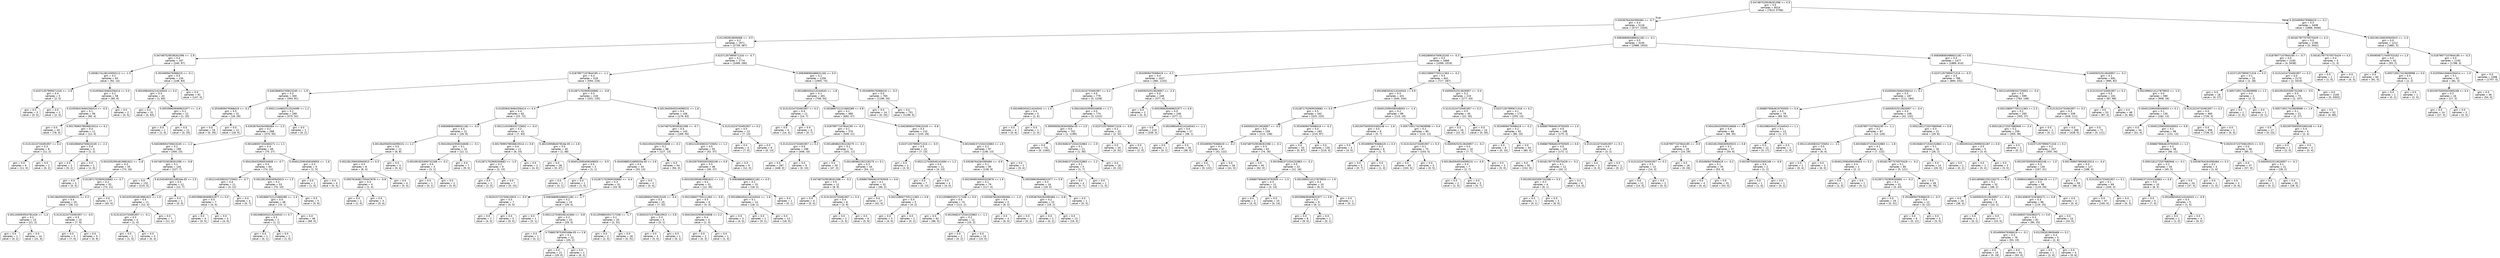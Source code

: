 digraph Tree {
node [shape=box, style="rounded", color="black", fontname=helvetica] ;
edge [fontname=helvetica] ;
0 [label="0.047487529538261596 <= 0.3\ngini = 0.5\nsamples = 8524\nvalue = [7613, 5766]"] ;
1 [label="0.03536764264390484 <= -0.7\ngini = 0.4\nsamples = 5116\nvalue = [5727, 2320]"] ;
0 -> 1 [labeldistance=2.5, labelangle=45, headlabel="True"] ;
2 [label="0.012392819609468 <= -0.5\ngini = 0.2\nsamples = 1971\nvalue = [2739, 387]"] ;
1 -> 2 ;
3 [label="0.047487529538261596 <= -1.9\ngini = 0.4\nsamples = 197\nvalue = [240, 97]"] ;
2 -> 3 ;
4 [label="0.0008174128143050112 <= -1.5\ngini = 0.2\nsamples = 63\nvalue = [92, 14]"] ;
3 -> 4 ;
5 [label="0.02371357995671316 <= -2.6\ngini = 0.4\nsamples = 5\nvalue = [2, 5]"] ;
4 -> 5 ;
6 [label="gini = 0.0\nsamples = 3\nvalue = [0, 5]"] ;
5 -> 6 ;
7 [label="gini = 0.0\nsamples = 2\nvalue = [2, 0]"] ;
5 -> 7 ;
8 [label="0.010556419464256414 <= 0.4\ngini = 0.2\nsamples = 58\nvalue = [90, 9]"] ;
4 -> 8 ;
9 [label="0.010556419464256414 <= -0.3\ngini = 0.1\nsamples = 56\nvalue = [90, 4]"] ;
8 -> 9 ;
10 [label="gini = 0.0\nsamples = 45\nvalue = [78, 0]"] ;
9 -> 10 ;
11 [label="0.0017699378936815514 <= 0.2\ngini = 0.4\nsamples = 11\nvalue = [12, 4]"] ;
9 -> 11 ;
12 [label="0.31313224733491957 <= 0.4\ngini = 0.3\nsamples = 8\nvalue = [11, 2]"] ;
11 -> 12 ;
13 [label="gini = 0.0\nsamples = 6\nvalue = [11, 0]"] ;
12 -> 13 ;
14 [label="gini = 0.0\nsamples = 2\nvalue = [0, 2]"] ;
12 -> 14 ;
15 [label="0.040280654700615245 <= -2.2\ngini = 0.4\nsamples = 3\nvalue = [1, 2]"] ;
11 -> 15 ;
16 [label="gini = 0.0\nsamples = 2\nvalue = [0, 2]"] ;
15 -> 16 ;
17 [label="gini = 0.0\nsamples = 1\nvalue = [1, 0]"] ;
15 -> 17 ;
18 [label="gini = 0.0\nsamples = 2\nvalue = [0, 5]"] ;
8 -> 18 ;
19 [label="0.3534909479368419 <= -0.1\ngini = 0.5\nsamples = 134\nvalue = [148, 83]"] ;
3 -> 19 ;
20 [label="0.0024983454214244543 <= 0.4\ngini = 0.0\nsamples = 43\nvalue = [1, 83]"] ;
19 -> 20 ;
21 [label="gini = 0.0\nsamples = 31\nvalue = [0, 63]"] ;
20 -> 21 ;
22 [label="0.005399639469631977 <= -1.4\ngini = 0.1\nsamples = 12\nvalue = [1, 20]"] ;
20 -> 22 ;
23 [label="gini = 0.0\nsamples = 1\nvalue = [1, 0]"] ;
22 -> 23 ;
24 [label="gini = 0.0\nsamples = 11\nvalue = [0, 20]"] ;
22 -> 24 ;
25 [label="gini = 0.0\nsamples = 91\nvalue = [147, 0]"] ;
19 -> 25 ;
26 [label="0.02371357995671316 <= -0.7\ngini = 0.2\nsamples = 1774\nvalue = [2499, 290]"] ;
2 -> 26 ;
27 [label="0.01879977107844195 <= -1.1\ngini = 0.4\nsamples = 518\nvalue = [594, 216]"] ;
26 -> 27 ;
28 [label="0.040280654700615245 <= -1.9\ngini = 0.3\nsamples = 300\nvalue = [393, 81]"] ;
27 -> 28 ;
29 [label="0.3534909479368419 <= -0.2\ngini = 0.5\nsamples = 31\nvalue = [18, 29]"] ;
28 -> 29 ;
30 [label="gini = 0.0\nsamples = 19\nvalue = [0, 29]"] ;
29 -> 30 ;
31 [label="gini = 0.0\nsamples = 12\nvalue = [18, 0]"] ;
29 -> 31 ;
32 [label="0.00011144802512524499 <= 1.2\ngini = 0.2\nsamples = 269\nvalue = [375, 52]"] ;
28 -> 32 ;
33 [label="0.03536764264390484 <= -1.3\ngini = 0.2\nsamples = 268\nvalue = [375, 50]"] ;
32 -> 33 ;
34 [label="0.040280654700615245 <= -1.2\ngini = 0.1\nsamples = 199\nvalue = [300, 23]"] ;
33 -> 34 ;
35 [label="0.0010352954819981622 <= -1.8\ngini = 0.3\nsamples = 55\nvalue = [73, 16]"] ;
34 -> 35 ;
36 [label="gini = 0.0\nsamples = 3\nvalue = [0, 5]"] ;
35 -> 36 ;
37 [label="0.012871702909200682 <= -0.7\ngini = 0.2\nsamples = 52\nvalue = [73, 11]"] ;
35 -> 37 ;
38 [label="0.0013645945534099231 <= 0.3\ngini = 0.4\nsamples = 25\nvalue = [28, 11]"] ;
37 -> 38 ;
39 [label="0.001100093554781426 <= -1.4\ngini = 0.2\nsamples = 15\nvalue = [21, 2]"] ;
38 -> 39 ;
40 [label="gini = 0.0\nsamples = 1\nvalue = [0, 2]"] ;
39 -> 40 ;
41 [label="gini = 0.0\nsamples = 14\nvalue = [21, 0]"] ;
39 -> 41 ;
42 [label="0.31313224733491957 <= -0.0\ngini = 0.5\nsamples = 10\nvalue = [7, 9]"] ;
38 -> 42 ;
43 [label="gini = 0.0\nsamples = 5\nvalue = [7, 0]"] ;
42 -> 43 ;
44 [label="gini = 0.0\nsamples = 5\nvalue = [0, 9]"] ;
42 -> 44 ;
45 [label="gini = 0.0\nsamples = 27\nvalue = [45, 0]"] ;
37 -> 45 ;
46 [label="0.047487529538261596 <= -0.8\ngini = 0.1\nsamples = 144\nvalue = [227, 7]"] ;
34 -> 46 ;
47 [label="gini = 0.0\nsamples = 132\nvalue = [215, 0]"] ;
46 -> 47 ;
48 [label="5.6154549330118934e-05 <= 2.5\ngini = 0.5\nsamples = 12\nvalue = [12, 7]"] ;
46 -> 48 ;
49 [label="0.0010352954819981622 <= 1.0\ngini = 0.4\nsamples = 11\nvalue = [12, 4]"] ;
48 -> 49 ;
50 [label="0.31313224733491957 <= -0.1\ngini = 0.3\nsamples = 4\nvalue = [1, 4]"] ;
49 -> 50 ;
51 [label="gini = 0.0\nsamples = 1\nvalue = [1, 0]"] ;
50 -> 51 ;
52 [label="gini = 0.0\nsamples = 3\nvalue = [0, 4]"] ;
50 -> 52 ;
53 [label="gini = 0.0\nsamples = 7\nvalue = [11, 0]"] ;
49 -> 53 ;
54 [label="gini = 0.0\nsamples = 1\nvalue = [0, 3]"] ;
48 -> 54 ;
55 [label="0.001408357204360271 <= 1.1\ngini = 0.4\nsamples = 69\nvalue = [75, 27]"] ;
33 -> 55 ;
56 [label="0.004100432956534608 <= -0.7\ngini = 0.4\nsamples = 64\nvalue = [74, 22]"] ;
55 -> 56 ;
57 [label="0.0012145308332725652 <= -0.7\ngini = 0.4\nsamples = 11\nvalue = [4, 12]"] ;
56 -> 57 ;
58 [label="0.005399639469631977 <= 0.0\ngini = 0.5\nsamples = 7\nvalue = [4, 5]"] ;
57 -> 58 ;
59 [label="gini = 0.0\nsamples = 4\nvalue = [0, 5]"] ;
58 -> 59 ;
60 [label="gini = 0.0\nsamples = 3\nvalue = [4, 0]"] ;
58 -> 60 ;
61 [label="gini = 0.0\nsamples = 4\nvalue = [0, 7]"] ;
57 -> 61 ;
62 [label="0.002281356030945915 <= 1.5\ngini = 0.2\nsamples = 53\nvalue = [70, 10]"] ;
56 -> 62 ;
63 [label="0.002869722121660289 <= -1.4\ngini = 0.0\nsamples = 48\nvalue = [70, 1]"] ;
62 -> 63 ;
64 [label="0.0024983454214244543 <= 0.7\ngini = 0.5\nsamples = 2\nvalue = [1, 1]"] ;
63 -> 64 ;
65 [label="gini = 0.0\nsamples = 1\nvalue = [0, 1]"] ;
64 -> 65 ;
66 [label="gini = 0.0\nsamples = 1\nvalue = [1, 0]"] ;
64 -> 66 ;
67 [label="gini = 0.0\nsamples = 46\nvalue = [69, 0]"] ;
63 -> 67 ;
68 [label="gini = 0.0\nsamples = 5\nvalue = [0, 9]"] ;
62 -> 68 ;
69 [label="0.004012590458349003 <= -1.6\ngini = 0.3\nsamples = 5\nvalue = [1, 5]"] ;
55 -> 69 ;
70 [label="gini = 0.0\nsamples = 1\nvalue = [1, 0]"] ;
69 -> 70 ;
71 [label="gini = 0.0\nsamples = 4\nvalue = [0, 5]"] ;
69 -> 71 ;
72 [label="gini = 0.0\nsamples = 1\nvalue = [0, 2]"] ;
32 -> 72 ;
73 [label="0.012871702909200682 <= -0.8\ngini = 0.5\nsamples = 218\nvalue = [201, 135]"] ;
27 -> 73 ;
74 [label="0.010556419464256414 <= 0.4\ngini = 0.4\nsamples = 62\nvalue = [25, 72]"] ;
73 -> 74 ;
75 [label="0.008368083486631182 <= -0.5\ngini = 0.4\nsamples = 21\nvalue = [18, 9]"] ;
74 -> 75 ;
76 [label="0.0013645945534099231 <= 1.2\ngini = 0.5\nsamples = 11\nvalue = [6, 8]"] ;
75 -> 76 ;
77 [label="0.002281356030945915 <= 0.3\ngini = 0.5\nsamples = 8\nvalue = [6, 4]"] ;
76 -> 77 ;
78 [label="0.0007616481750447878 <= -0.8\ngini = 0.3\nsamples = 4\nvalue = [1, 4]"] ;
77 -> 78 ;
79 [label="gini = 0.0\nsamples = 1\nvalue = [1, 0]"] ;
78 -> 79 ;
80 [label="gini = 0.0\nsamples = 3\nvalue = [0, 4]"] ;
78 -> 80 ;
81 [label="gini = 0.0\nsamples = 4\nvalue = [5, 0]"] ;
77 -> 81 ;
82 [label="gini = 0.0\nsamples = 3\nvalue = [0, 4]"] ;
76 -> 82 ;
83 [label="0.004100432956534608 <= -0.1\ngini = 0.1\nsamples = 10\nvalue = [12, 1]"] ;
75 -> 83 ;
84 [label="0.001091920306732268 <= -0.2\ngini = 0.4\nsamples = 3\nvalue = [3, 1]"] ;
83 -> 84 ;
85 [label="gini = 0.0\nsamples = 1\nvalue = [0, 1]"] ;
84 -> 85 ;
86 [label="gini = 0.0\nsamples = 2\nvalue = [3, 0]"] ;
84 -> 86 ;
87 [label="gini = 0.0\nsamples = 7\nvalue = [9, 0]"] ;
83 -> 87 ;
88 [label="0.0012145308332725652 <= -0.4\ngini = 0.2\nsamples = 41\nvalue = [7, 63]"] ;
74 -> 88 ;
89 [label="0.0017699378936815514 <= 0.6\ngini = 0.4\nsamples = 11\nvalue = [6, 15]"] ;
88 -> 89 ;
90 [label="0.012871702909200682 <= -1.0\ngini = 0.2\nsamples = 9\nvalue = [2, 15]"] ;
89 -> 90 ;
91 [label="gini = 0.0\nsamples = 2\nvalue = [2, 0]"] ;
90 -> 91 ;
92 [label="gini = 0.0\nsamples = 7\nvalue = [0, 15]"] ;
90 -> 92 ;
93 [label="gini = 0.0\nsamples = 2\nvalue = [4, 0]"] ;
89 -> 93 ;
94 [label="5.461539586407816e-05 <= 2.6\ngini = 0.0\nsamples = 30\nvalue = [1, 48]"] ;
88 -> 94 ;
95 [label="gini = 0.0\nsamples = 28\nvalue = [0, 47]"] ;
94 -> 95 ;
96 [label="0.004012590458349003 <= -0.5\ngini = 0.5\nsamples = 2\nvalue = [1, 1]"] ;
94 -> 96 ;
97 [label="gini = 0.0\nsamples = 1\nvalue = [0, 1]"] ;
96 -> 97 ;
98 [label="gini = 0.0\nsamples = 1\nvalue = [1, 0]"] ;
96 -> 98 ;
99 [label="0.0013645945534099231 <= 1.6\ngini = 0.4\nsamples = 156\nvalue = [176, 63]"] ;
73 -> 99 ;
100 [label="0.047487529538261596 <= -0.7\ngini = 0.4\nsamples = 143\nvalue = [169, 50]"] ;
99 -> 100 ;
101 [label="0.004100432956534608 <= -0.1\ngini = 0.2\nsamples = 88\nvalue = [127, 13]"] ;
100 -> 101 ;
102 [label="5.4545088531689555e-05 <= 2.6\ngini = 0.4\nsamples = 34\nvalue = [33, 13]"] ;
101 -> 102 ;
103 [label="0.012871702909200682 <= -0.4\ngini = 0.3\nsamples = 31\nvalue = [33, 9]"] ;
102 -> 103 ;
104 [label="0.002015723750610915 <= -0.0\ngini = 0.5\nsamples = 7\nvalue = [4, 5]"] ;
103 -> 104 ;
105 [label="gini = 0.0\nsamples = 2\nvalue = [4, 0]"] ;
104 -> 105 ;
106 [label="gini = 0.0\nsamples = 5\nvalue = [0, 5]"] ;
104 -> 106 ;
107 [label="0.008368083486631182 <= -1.7\ngini = 0.2\nsamples = 24\nvalue = [29, 4]"] ;
103 -> 107 ;
108 [label="gini = 0.0\nsamples = 1\nvalue = [0, 1]"] ;
107 -> 108 ;
109 [label="0.0021127036546141694 <= -0.8\ngini = 0.2\nsamples = 23\nvalue = [29, 3]"] ;
107 -> 109 ;
110 [label="gini = 0.0\nsamples = 1\nvalue = [0, 1]"] ;
109 -> 110 ;
111 [label="4.758657875300348e-05 <= 2.6\ngini = 0.1\nsamples = 22\nvalue = [29, 2]"] ;
109 -> 111 ;
112 [label="gini = 0.0\nsamples = 21\nvalue = [29, 0]"] ;
111 -> 112 ;
113 [label="gini = 0.0\nsamples = 1\nvalue = [0, 2]"] ;
111 -> 113 ;
114 [label="gini = 0.0\nsamples = 3\nvalue = [0, 4]"] ;
102 -> 114 ;
115 [label="gini = 0.0\nsamples = 54\nvalue = [94, 0]"] ;
101 -> 115 ;
116 [label="0.0012145308332725652 <= 1.2\ngini = 0.5\nsamples = 55\nvalue = [42, 37]"] ;
100 -> 116 ;
117 [label="0.0015975005003365248 <= 0.9\ngini = 0.5\nsamples = 46\nvalue = [30, 37]"] ;
116 -> 117 ;
118 [label="0.0010352954819981622 <= 1.0\ngini = 0.4\nsamples = 31\nvalue = [12, 35]"] ;
117 -> 118 ;
119 [label="0.040280654700615245 <= -0.4\ngini = 0.3\nsamples = 25\nvalue = [7, 32]"] ;
118 -> 119 ;
120 [label="0.011059800351717336 <= -1.7\ngini = 0.1\nsamples = 20\nvalue = [2, 31]"] ;
119 -> 120 ;
121 [label="gini = 0.0\nsamples = 2\nvalue = [2, 0]"] ;
120 -> 121 ;
122 [label="gini = 0.0\nsamples = 18\nvalue = [0, 31]"] ;
120 -> 122 ;
123 [label="0.002015723750610915 <= 0.8\ngini = 0.3\nsamples = 5\nvalue = [5, 1]"] ;
119 -> 123 ;
124 [label="gini = 0.0\nsamples = 4\nvalue = [5, 0]"] ;
123 -> 124 ;
125 [label="gini = 0.0\nsamples = 1\nvalue = [0, 1]"] ;
123 -> 125 ;
126 [label="0.002158007755111363 <= -0.6\ngini = 0.5\nsamples = 6\nvalue = [5, 3]"] ;
118 -> 126 ;
127 [label="0.004100432956534608 <= 2.2\ngini = 0.4\nsamples = 3\nvalue = [1, 3]"] ;
126 -> 127 ;
128 [label="gini = 0.0\nsamples = 2\nvalue = [0, 3]"] ;
127 -> 128 ;
129 [label="gini = 0.0\nsamples = 1\nvalue = [1, 0]"] ;
127 -> 129 ;
130 [label="gini = 0.0\nsamples = 3\nvalue = [4, 0]"] ;
126 -> 130 ;
131 [label="0.008368083486631182 <= 0.0\ngini = 0.2\nsamples = 15\nvalue = [18, 2]"] ;
117 -> 131 ;
132 [label="0.0024983454214244543 <= -1.6\ngini = 0.1\nsamples = 14\nvalue = [18, 1]"] ;
131 -> 132 ;
133 [label="gini = 0.0\nsamples = 1\nvalue = [0, 1]"] ;
132 -> 133 ;
134 [label="gini = 0.0\nsamples = 13\nvalue = [18, 0]"] ;
132 -> 134 ;
135 [label="gini = 0.0\nsamples = 1\nvalue = [0, 1]"] ;
131 -> 135 ;
136 [label="gini = 0.0\nsamples = 9\nvalue = [12, 0]"] ;
116 -> 136 ;
137 [label="0.31313224733491957 <= 0.2\ngini = 0.5\nsamples = 13\nvalue = [7, 13]"] ;
99 -> 137 ;
138 [label="gini = 0.0\nsamples = 4\nvalue = [7, 0]"] ;
137 -> 138 ;
139 [label="gini = 0.0\nsamples = 9\nvalue = [0, 13]"] ;
137 -> 139 ;
140 [label="0.008368083486631182 <= 0.0\ngini = 0.1\nsamples = 1256\nvalue = [1905, 74]"] ;
26 -> 140 ;
141 [label="0.0024983454214244543 <= -1.8\ngini = 0.1\nsamples = 491\nvalue = [706, 54]"] ;
140 -> 141 ;
142 [label="0.31313224733491957 <= 0.2\ngini = 0.4\nsamples = 11\nvalue = [14, 7]"] ;
141 -> 142 ;
143 [label="gini = 0.0\nsamples = 6\nvalue = [14, 0]"] ;
142 -> 143 ;
144 [label="gini = 0.0\nsamples = 5\nvalue = [0, 7]"] ;
142 -> 144 ;
145 [label="0.002869722121660289 <= 0.8\ngini = 0.1\nsamples = 480\nvalue = [692, 47]"] ;
141 -> 145 ;
146 [label="0.01879977107844195 <= -0.3\ngini = 0.1\nsamples = 370\nvalue = [549, 21]"] ;
145 -> 146 ;
147 [label="0.31313224733491957 <= 0.2\ngini = 0.0\nsamples = 296\nvalue = [448, 10]"] ;
146 -> 147 ;
148 [label="gini = 0.0\nsamples = 287\nvalue = [448, 0]"] ;
147 -> 148 ;
149 [label="gini = 0.0\nsamples = 9\nvalue = [0, 10]"] ;
147 -> 149 ;
150 [label="0.001485862292226275 <= -0.2\ngini = 0.2\nsamples = 74\nvalue = [101, 11]"] ;
146 -> 150 ;
151 [label="gini = 0.0\nsamples = 30\nvalue = [47, 0]"] ;
150 -> 151 ;
152 [label="0.001485862292226275 <= 0.1\ngini = 0.3\nsamples = 44\nvalue = [54, 11]"] ;
150 -> 152 ;
153 [label="0.047487529538261596 <= -0.2\ngini = 0.5\nsamples = 12\nvalue = [8, 9]"] ;
152 -> 153 ;
154 [label="gini = 0.0\nsamples = 4\nvalue = [5, 0]"] ;
153 -> 154 ;
155 [label="0.31313224733491957 <= 0.4\ngini = 0.4\nsamples = 8\nvalue = [3, 9]"] ;
153 -> 155 ;
156 [label="gini = 0.0\nsamples = 2\nvalue = [3, 0]"] ;
155 -> 156 ;
157 [label="gini = 0.0\nsamples = 6\nvalue = [0, 9]"] ;
155 -> 157 ;
158 [label="0.0068079064619793505 <= 0.6\ngini = 0.1\nsamples = 32\nvalue = [46, 2]"] ;
152 -> 158 ;
159 [label="gini = 0.0\nsamples = 27\nvalue = [42, 0]"] ;
158 -> 159 ;
160 [label="0.002158007755111363 <= 0.6\ngini = 0.4\nsamples = 5\nvalue = [4, 2]"] ;
158 -> 160 ;
161 [label="gini = 0.0\nsamples = 3\nvalue = [4, 0]"] ;
160 -> 161 ;
162 [label="gini = 0.0\nsamples = 2\nvalue = [0, 2]"] ;
160 -> 162 ;
163 [label="0.040280654700615245 <= -0.8\ngini = 0.3\nsamples = 110\nvalue = [143, 26]"] ;
145 -> 163 ;
164 [label="0.02371357995671316 <= -0.5\ngini = 0.5\nsamples = 13\nvalue = [7, 13]"] ;
163 -> 164 ;
165 [label="gini = 0.0\nsamples = 2\nvalue = [3, 0]"] ;
164 -> 165 ;
166 [label="0.0021127036546141694 <= 1.2\ngini = 0.4\nsamples = 11\nvalue = [4, 13]"] ;
164 -> 166 ;
167 [label="gini = 0.0\nsamples = 7\nvalue = [0, 13]"] ;
166 -> 167 ;
168 [label="gini = 0.0\nsamples = 4\nvalue = [4, 0]"] ;
166 -> 168 ;
169 [label="0.0019482371534152863 <= 1.5\ngini = 0.2\nsamples = 97\nvalue = [136, 13]"] ;
163 -> 169 ;
170 [label="0.03536764264390484 <= -0.9\ngini = 0.1\nsamples = 95\nvalue = [136, 9]"] ;
169 -> 170 ;
171 [label="0.0023949530600333876 <= 1.6\ngini = 0.1\nsamples = 79\nvalue = [117, 4]"] ;
170 -> 171 ;
172 [label="0.011059800351717336 <= 0.0\ngini = 0.0\nsamples = 74\nvalue = [111, 2]"] ;
171 -> 172 ;
173 [label="gini = 0.0\nsamples = 62\nvalue = [96, 0]"] ;
172 -> 173 ;
174 [label="0.0019482371534152863 <= -1.1\ngini = 0.2\nsamples = 12\nvalue = [15, 2]"] ;
172 -> 174 ;
175 [label="gini = 0.0\nsamples = 2\nvalue = [0, 2]"] ;
174 -> 175 ;
176 [label="gini = 0.0\nsamples = 10\nvalue = [15, 0]"] ;
174 -> 176 ;
177 [label="0.03536764264390484 <= -1.4\ngini = 0.4\nsamples = 5\nvalue = [6, 2]"] ;
171 -> 177 ;
178 [label="gini = 0.0\nsamples = 4\nvalue = [6, 0]"] ;
177 -> 178 ;
179 [label="gini = 0.0\nsamples = 1\nvalue = [0, 2]"] ;
177 -> 179 ;
180 [label="0.005399639469631977 <= 0.9\ngini = 0.3\nsamples = 16\nvalue = [19, 5]"] ;
170 -> 180 ;
181 [label="0.03536764264390484 <= -0.8\ngini = 0.2\nsamples = 15\nvalue = [19, 2]"] ;
180 -> 181 ;
182 [label="gini = 0.0\nsamples = 2\nvalue = [0, 2]"] ;
181 -> 182 ;
183 [label="gini = 0.0\nsamples = 13\nvalue = [19, 0]"] ;
181 -> 183 ;
184 [label="gini = 0.0\nsamples = 1\nvalue = [0, 3]"] ;
180 -> 184 ;
185 [label="gini = 0.0\nsamples = 2\nvalue = [0, 4]"] ;
169 -> 185 ;
186 [label="0.3534909479368419 <= -0.2\ngini = 0.0\nsamples = 765\nvalue = [1199, 20]"] ;
140 -> 186 ;
187 [label="gini = 0.0\nsamples = 14\nvalue = [0, 20]"] ;
186 -> 187 ;
188 [label="gini = 0.0\nsamples = 751\nvalue = [1199, 0]"] ;
186 -> 188 ;
189 [label="0.008368083486631182 <= -0.1\ngini = 0.5\nsamples = 3145\nvalue = [2988, 1933]"] ;
1 -> 189 ;
190 [label="0.040280654700615245 <= -0.3\ngini = 0.5\nsamples = 1668\nvalue = [1099, 1519]"] ;
189 -> 190 ;
191 [label="0.3534909479368419 <= -0.2\ngini = 0.4\nsamples = 1027\nvalue = [382, 1232]"] ;
190 -> 191 ;
192 [label="0.31313224733491957 <= 0.2\ngini = 0.0\nsamples = 779\nvalue = [5, 1228]"] ;
191 -> 192 ;
193 [label="0.0024983454214244543 <= 1.4\ngini = 0.4\nsamples = 5\nvalue = [2, 6]"] ;
192 -> 193 ;
194 [label="gini = 0.0\nsamples = 4\nvalue = [0, 6]"] ;
193 -> 194 ;
195 [label="gini = 0.0\nsamples = 1\nvalue = [2, 0]"] ;
193 -> 195 ;
196 [label="0.004100432956534608 <= 1.7\ngini = 0.0\nsamples = 774\nvalue = [3, 1222]"] ;
192 -> 196 ;
197 [label="5.3909583628364585e-05 <= 2.5\ngini = 0.0\nsamples = 752\nvalue = [1, 1190]"] ;
196 -> 197 ;
198 [label="gini = 0.0\nsamples = 731\nvalue = [0, 1160]"] ;
197 -> 198 ;
199 [label="0.0019482371534152863 <= -1.0\ngini = 0.1\nsamples = 21\nvalue = [1, 30]"] ;
197 -> 199 ;
200 [label="0.0019482371534152863 <= -1.2\ngini = 0.2\nsamples = 5\nvalue = [1, 7]"] ;
199 -> 200 ;
201 [label="gini = 0.0\nsamples = 4\nvalue = [0, 7]"] ;
200 -> 201 ;
202 [label="gini = 0.0\nsamples = 1\nvalue = [1, 0]"] ;
200 -> 202 ;
203 [label="gini = 0.0\nsamples = 16\nvalue = [0, 23]"] ;
199 -> 203 ;
204 [label="0.02371357995671316 <= -0.8\ngini = 0.1\nsamples = 22\nvalue = [2, 32]"] ;
196 -> 204 ;
205 [label="gini = 0.0\nsamples = 20\nvalue = [0, 32]"] ;
204 -> 205 ;
206 [label="gini = 0.0\nsamples = 2\nvalue = [2, 0]"] ;
204 -> 206 ;
207 [label="0.04059252513626957 <= -2.4\ngini = 0.0\nsamples = 248\nvalue = [377, 4]"] ;
191 -> 207 ;
208 [label="gini = 0.0\nsamples = 2\nvalue = [0, 3]"] ;
207 -> 208 ;
209 [label="0.005399639469631977 <= 0.6\ngini = 0.0\nsamples = 246\nvalue = [377, 1]"] ;
207 -> 209 ;
210 [label="gini = 0.0\nsamples = 219\nvalue = [339, 0]"] ;
209 -> 210 ;
211 [label="0.0024983454214244543 <= -1.1\ngini = 0.0\nsamples = 27\nvalue = [38, 1]"] ;
209 -> 211 ;
212 [label="gini = 0.0\nsamples = 1\nvalue = [0, 1]"] ;
211 -> 212 ;
213 [label="gini = 0.0\nsamples = 26\nvalue = [38, 0]"] ;
211 -> 213 ;
214 [label="0.002158007755111363 <= -0.2\ngini = 0.4\nsamples = 641\nvalue = [717, 287]"] ;
190 -> 214 ;
215 [label="0.0024983454214244543 <= 0.9\ngini = 0.5\nsamples = 431\nvalue = [440, 244]"] ;
214 -> 215 ;
216 [label="0.012871702909200682 <= 0.0\ngini = 0.5\nsamples = 342\nvalue = [325, 225]"] ;
215 -> 216 ;
217 [label="0.04059252513626957 <= -0.5\ngini = 0.5\nsamples = 159\nvalue = [115, 138]"] ;
216 -> 217 ;
218 [label="0.3534909479368419 <= -0.2\ngini = 0.4\nsamples = 97\nvalue = [41, 122]"] ;
217 -> 218 ;
219 [label="gini = 0.0\nsamples = 71\nvalue = [0, 122]"] ;
218 -> 219 ;
220 [label="gini = 0.0\nsamples = 26\nvalue = [41, 0]"] ;
218 -> 220 ;
221 [label="0.047487529538261596 <= -0.1\ngini = 0.3\nsamples = 62\nvalue = [74, 16]"] ;
217 -> 221 ;
222 [label="gini = 0.0\nsamples = 40\nvalue = [62, 0]"] ;
221 -> 222 ;
223 [label="0.0019482371534152863 <= -0.2\ngini = 0.5\nsamples = 22\nvalue = [12, 16]"] ;
221 -> 223 ;
224 [label="0.0068079064619793505 <= -1.5\ngini = 0.3\nsamples = 12\nvalue = [3, 14]"] ;
223 -> 224 ;
225 [label="gini = 0.0\nsamples = 2\nvalue = [3, 0]"] ;
224 -> 225 ;
226 [label="gini = 0.0\nsamples = 10\nvalue = [0, 14]"] ;
224 -> 226 ;
227 [label="0.0023990214127879933 <= 1.9\ngini = 0.3\nsamples = 10\nvalue = [9, 2]"] ;
223 -> 227 ;
228 [label="0.005399639469631977 <= 0.8\ngini = 0.2\nsamples = 9\nvalue = [9, 1]"] ;
227 -> 228 ;
229 [label="gini = 0.0\nsamples = 8\nvalue = [9, 0]"] ;
228 -> 229 ;
230 [label="gini = 0.0\nsamples = 1\nvalue = [0, 1]"] ;
228 -> 230 ;
231 [label="gini = 0.0\nsamples = 1\nvalue = [0, 1]"] ;
227 -> 231 ;
232 [label="0.3534909479368419 <= -0.2\ngini = 0.4\nsamples = 183\nvalue = [210, 87]"] ;
216 -> 232 ;
233 [label="gini = 0.0\nsamples = 53\nvalue = [0, 87]"] ;
232 -> 233 ;
234 [label="gini = 0.0\nsamples = 130\nvalue = [210, 0]"] ;
232 -> 234 ;
235 [label="0.004012590458349003 <= -1.4\ngini = 0.2\nsamples = 89\nvalue = [115, 19]"] ;
215 -> 235 ;
236 [label="0.0015975005003365248 <= -1.6\ngini = 0.5\nsamples = 9\nvalue = [5, 7]"] ;
235 -> 236 ;
237 [label="gini = 0.0\nsamples = 3\nvalue = [4, 0]"] ;
236 -> 237 ;
238 [label="0.3534909479368419 <= 0.3\ngini = 0.2\nsamples = 6\nvalue = [1, 7]"] ;
236 -> 238 ;
239 [label="gini = 0.0\nsamples = 5\nvalue = [0, 7]"] ;
238 -> 239 ;
240 [label="gini = 0.0\nsamples = 1\nvalue = [1, 0]"] ;
238 -> 240 ;
241 [label="0.005719517423609998 <= 0.4\ngini = 0.2\nsamples = 80\nvalue = [110, 12]"] ;
235 -> 241 ;
242 [label="0.31313224733491957 <= 0.3\ngini = 0.1\nsamples = 70\nvalue = [103, 5]"] ;
241 -> 242 ;
243 [label="gini = 0.0\nsamples = 65\nvalue = [103, 0]"] ;
242 -> 243 ;
244 [label="gini = 0.0\nsamples = 5\nvalue = [0, 5]"] ;
242 -> 244 ;
245 [label="0.04059252513626957 <= -0.2\ngini = 0.5\nsamples = 10\nvalue = [7, 7]"] ;
241 -> 245 ;
246 [label="0.0013645945534099231 <= -0.9\ngini = 0.3\nsamples = 7\nvalue = [2, 7]"] ;
245 -> 246 ;
247 [label="gini = 0.0\nsamples = 2\nvalue = [2, 0]"] ;
246 -> 247 ;
248 [label="gini = 0.0\nsamples = 5\nvalue = [0, 7]"] ;
246 -> 248 ;
249 [label="gini = 0.0\nsamples = 3\nvalue = [5, 0]"] ;
245 -> 249 ;
250 [label="0.04059252513626957 <= -0.4\ngini = 0.2\nsamples = 210\nvalue = [277, 43]"] ;
214 -> 250 ;
251 [label="0.31313224733491957 <= 0.2\ngini = 0.5\nsamples = 40\nvalue = [22, 30]"] ;
250 -> 251 ;
252 [label="gini = 0.0\nsamples = 16\nvalue = [22, 0]"] ;
251 -> 252 ;
253 [label="gini = 0.0\nsamples = 24\nvalue = [0, 30]"] ;
251 -> 253 ;
254 [label="0.02371357995671316 <= 0.2\ngini = 0.1\nsamples = 170\nvalue = [255, 13]"] ;
250 -> 254 ;
255 [label="0.3534909479368419 <= -0.2\ngini = 0.2\nsamples = 62\nvalue = [80, 10]"] ;
254 -> 255 ;
256 [label="gini = 0.0\nsamples = 8\nvalue = [0, 10]"] ;
255 -> 256 ;
257 [label="gini = 0.0\nsamples = 54\nvalue = [80, 0]"] ;
255 -> 257 ;
258 [label="0.0068079064619793505 <= 1.0\ngini = 0.0\nsamples = 108\nvalue = [175, 3]"] ;
254 -> 258 ;
259 [label="0.0068079064619793505 <= 0.6\ngini = 0.0\nsamples = 104\nvalue = [172, 1]"] ;
258 -> 259 ;
260 [label="gini = 0.0\nsamples = 92\nvalue = [152, 0]"] ;
259 -> 260 ;
261 [label="0.001817877570575429 <= -0.2\ngini = 0.1\nsamples = 12\nvalue = [20, 1]"] ;
259 -> 261 ;
262 [label="0.001091920306732268 <= 0.5\ngini = 0.2\nsamples = 4\nvalue = [6, 1]"] ;
261 -> 262 ;
263 [label="gini = 0.0\nsamples = 1\nvalue = [0, 1]"] ;
262 -> 263 ;
264 [label="gini = 0.0\nsamples = 3\nvalue = [6, 0]"] ;
262 -> 264 ;
265 [label="gini = 0.0\nsamples = 8\nvalue = [14, 0]"] ;
261 -> 265 ;
266 [label="0.31313224733491957 <= 0.1\ngini = 0.5\nsamples = 4\nvalue = [3, 2]"] ;
258 -> 266 ;
267 [label="gini = 0.0\nsamples = 3\nvalue = [3, 0]"] ;
266 -> 267 ;
268 [label="gini = 0.0\nsamples = 1\nvalue = [0, 2]"] ;
266 -> 268 ;
269 [label="0.008368083486631182 <= 0.6\ngini = 0.3\nsamples = 1477\nvalue = [1889, 414]"] ;
189 -> 269 ;
270 [label="0.02371357995671316 <= -0.5\ngini = 0.4\nsamples = 786\nvalue = [894, 332]"] ;
269 -> 270 ;
271 [label="0.010556419464256414 <= 0.1\ngini = 0.5\nsamples = 187\nvalue = [111, 184]"] ;
270 -> 271 ;
272 [label="0.0068079064619793505 <= 0.4\ngini = 0.5\nsamples = 79\nvalue = [69, 52]"] ;
271 -> 272 ;
273 [label="0.004100432956534608 <= 0.0\ngini = 0.4\nsamples = 66\nvalue = [68, 35]"] ;
272 -> 273 ;
274 [label="0.01879977107844195 <= -0.5\ngini = 0.4\nsamples = 29\nvalue = [14, 29]"] ;
273 -> 274 ;
275 [label="0.31313224733491957 <= 0.2\ngini = 0.3\nsamples = 13\nvalue = [14, 3]"] ;
274 -> 275 ;
276 [label="gini = 0.0\nsamples = 11\nvalue = [14, 0]"] ;
275 -> 276 ;
277 [label="gini = 0.0\nsamples = 2\nvalue = [0, 3]"] ;
275 -> 277 ;
278 [label="gini = 0.0\nsamples = 16\nvalue = [0, 26]"] ;
274 -> 278 ;
279 [label="0.002281356030945915 <= 0.8\ngini = 0.2\nsamples = 37\nvalue = [54, 6]"] ;
273 -> 279 ;
280 [label="0.3534909479368419 <= -0.2\ngini = 0.1\nsamples = 35\nvalue = [53, 4]"] ;
279 -> 280 ;
281 [label="gini = 0.0\nsamples = 4\nvalue = [0, 4]"] ;
280 -> 281 ;
282 [label="gini = 0.0\nsamples = 31\nvalue = [53, 0]"] ;
280 -> 282 ;
283 [label="0.0015975005003365248 <= -0.6\ngini = 0.4\nsamples = 2\nvalue = [1, 2]"] ;
279 -> 283 ;
284 [label="gini = 0.0\nsamples = 1\nvalue = [1, 0]"] ;
283 -> 284 ;
285 [label="gini = 0.0\nsamples = 1\nvalue = [0, 2]"] ;
283 -> 285 ;
286 [label="0.0024983454214244543 <= 1.1\ngini = 0.1\nsamples = 13\nvalue = [1, 17]"] ;
272 -> 286 ;
287 [label="gini = 0.0\nsamples = 12\nvalue = [0, 17]"] ;
286 -> 287 ;
288 [label="gini = 0.0\nsamples = 1\nvalue = [1, 0]"] ;
286 -> 288 ;
289 [label="0.04059252513626957 <= -0.4\ngini = 0.4\nsamples = 108\nvalue = [42, 132]"] ;
271 -> 289 ;
290 [label="0.01879977107844195 <= -1.1\ngini = 0.2\nsamples = 87\nvalue = [13, 126]"] ;
289 -> 290 ;
291 [label="0.0012145308332725652 <= -1.1\ngini = 0.5\nsamples = 5\nvalue = [6, 4]"] ;
290 -> 291 ;
292 [label="gini = 0.0\nsamples = 2\nvalue = [0, 4]"] ;
291 -> 292 ;
293 [label="gini = 0.0\nsamples = 3\nvalue = [6, 0]"] ;
291 -> 293 ;
294 [label="0.0019482371534152863 <= -1.8\ngini = 0.1\nsamples = 82\nvalue = [7, 122]"] ;
290 -> 294 ;
295 [label="0.004012590458349003 <= 0.2\ngini = 0.4\nsamples = 2\nvalue = [2, 1]"] ;
294 -> 295 ;
296 [label="gini = 0.0\nsamples = 1\nvalue = [2, 0]"] ;
295 -> 296 ;
297 [label="gini = 0.0\nsamples = 1\nvalue = [0, 1]"] ;
295 -> 297 ;
298 [label="0.001817877570575429 <= -0.2\ngini = 0.1\nsamples = 80\nvalue = [5, 121]"] ;
294 -> 298 ;
299 [label="0.012871702909200682 <= -0.3\ngini = 0.2\nsamples = 31\nvalue = [5, 43]"] ;
298 -> 299 ;
300 [label="gini = 0.0\nsamples = 19\nvalue = [0, 31]"] ;
299 -> 300 ;
301 [label="0.3534909479368419 <= -0.3\ngini = 0.4\nsamples = 12\nvalue = [5, 12]"] ;
299 -> 301 ;
302 [label="gini = 0.0\nsamples = 9\nvalue = [0, 12]"] ;
301 -> 302 ;
303 [label="gini = 0.0\nsamples = 3\nvalue = [5, 0]"] ;
301 -> 303 ;
304 [label="gini = 0.0\nsamples = 49\nvalue = [0, 78]"] ;
298 -> 304 ;
305 [label="0.0052181272557680946 <= 0.8\ngini = 0.3\nsamples = 21\nvalue = [29, 6]"] ;
289 -> 305 ;
306 [label="0.0019482371534152863 <= 1.4\ngini = 0.1\nsamples = 16\nvalue = [26, 2]"] ;
305 -> 306 ;
307 [label="gini = 0.0\nsamples = 14\nvalue = [26, 0]"] ;
306 -> 307 ;
308 [label="gini = 0.0\nsamples = 2\nvalue = [0, 2]"] ;
306 -> 308 ;
309 [label="0.00029316129099332287 <= 0.0\ngini = 0.5\nsamples = 5\nvalue = [3, 4]"] ;
305 -> 309 ;
310 [label="gini = 0.0\nsamples = 2\nvalue = [0, 4]"] ;
309 -> 310 ;
311 [label="gini = 0.0\nsamples = 3\nvalue = [3, 0]"] ;
309 -> 311 ;
312 [label="0.0012145308332725652 <= -0.4\ngini = 0.3\nsamples = 599\nvalue = [783, 148]"] ;
270 -> 312 ;
313 [label="0.002158007755111363 <= 2.3\ngini = 0.2\nsamples = 260\nvalue = [355, 37]"] ;
312 -> 313 ;
314 [label="0.0052181272557680946 <= -2.4\ngini = 0.2\nsamples = 259\nvalue = [355, 36]"] ;
313 -> 314 ;
315 [label="gini = 0.0\nsamples = 2\nvalue = [0, 2]"] ;
314 -> 315 ;
316 [label="0.02371357995671316 <= 0.2\ngini = 0.2\nsamples = 257\nvalue = [355, 34]"] ;
314 -> 316 ;
317 [label="0.0015975005003365248 <= -1.0\ngini = 0.3\nsamples = 130\nvalue = [167, 31]"] ;
316 -> 317 ;
318 [label="0.001485862292226275 <= 0.3\ngini = 0.1\nsamples = 32\nvalue = [48, 2]"] ;
317 -> 318 ;
319 [label="gini = 0.0\nsamples = 24\nvalue = [38, 0]"] ;
318 -> 319 ;
320 [label="0.04059252513626957 <= -0.4\ngini = 0.3\nsamples = 8\nvalue = [10, 2]"] ;
318 -> 320 ;
321 [label="gini = 0.0\nsamples = 1\nvalue = [0, 2]"] ;
320 -> 321 ;
322 [label="gini = 0.0\nsamples = 7\nvalue = [10, 0]"] ;
320 -> 322 ;
323 [label="5.9589431860143256e-05 <= 2.7\ngini = 0.3\nsamples = 98\nvalue = [119, 29]"] ;
317 -> 323 ;
324 [label="0.001408357204360271 <= 0.8\ngini = 0.3\nsamples = 96\nvalue = [119, 25]"] ;
323 -> 324 ;
325 [label="0.001408357204360271 <= 0.6\ngini = 0.3\nsamples = 81\nvalue = [95, 25]"] ;
324 -> 325 ;
326 [label="0.3534909479368419 <= -0.1\ngini = 0.3\nsamples = 76\nvalue = [93, 19]"] ;
325 -> 326 ;
327 [label="gini = 0.0\nsamples = 15\nvalue = [0, 19]"] ;
326 -> 327 ;
328 [label="gini = 0.0\nsamples = 61\nvalue = [93, 0]"] ;
326 -> 328 ;
329 [label="0.012392819609468 <= 0.2\ngini = 0.4\nsamples = 5\nvalue = [2, 6]"] ;
325 -> 329 ;
330 [label="gini = 0.0\nsamples = 1\nvalue = [2, 0]"] ;
329 -> 330 ;
331 [label="gini = 0.0\nsamples = 4\nvalue = [0, 6]"] ;
329 -> 331 ;
332 [label="gini = 0.0\nsamples = 15\nvalue = [24, 0]"] ;
324 -> 332 ;
333 [label="gini = 0.0\nsamples = 2\nvalue = [0, 4]"] ;
323 -> 333 ;
334 [label="0.0017699378936815514 <= -0.4\ngini = 0.0\nsamples = 127\nvalue = [188, 3]"] ;
316 -> 334 ;
335 [label="gini = 0.0\nsamples = 58\nvalue = [88, 0]"] ;
334 -> 335 ;
336 [label="0.31313224733491957 <= 0.1\ngini = 0.1\nsamples = 69\nvalue = [100, 3]"] ;
334 -> 336 ;
337 [label="gini = 0.0\nsamples = 67\nvalue = [100, 0]"] ;
336 -> 337 ;
338 [label="gini = 0.0\nsamples = 2\nvalue = [0, 3]"] ;
336 -> 338 ;
339 [label="gini = 0.0\nsamples = 1\nvalue = [0, 1]"] ;
313 -> 339 ;
340 [label="0.31313224733491957 <= 0.2\ngini = 0.3\nsamples = 339\nvalue = [428, 111]"] ;
312 -> 340 ;
341 [label="gini = 0.0\nsamples = 268\nvalue = [428, 0]"] ;
340 -> 341 ;
342 [label="gini = 0.0\nsamples = 71\nvalue = [0, 111]"] ;
340 -> 342 ;
343 [label="0.04059252513626957 <= -0.2\ngini = 0.1\nsamples = 691\nvalue = [995, 82]"] ;
269 -> 343 ;
344 [label="0.31313224733491957 <= 0.2\ngini = 0.5\nsamples = 101\nvalue = [87, 66]"] ;
343 -> 344 ;
345 [label="gini = 0.0\nsamples = 53\nvalue = [87, 0]"] ;
344 -> 345 ;
346 [label="gini = 0.0\nsamples = 48\nvalue = [0, 66]"] ;
344 -> 346 ;
347 [label="0.0023990214127879933 <= -1.0\ngini = 0.0\nsamples = 590\nvalue = [908, 16]"] ;
343 -> 347 ;
348 [label="0.004012590458349003 <= 0.1\ngini = 0.1\nsamples = 130\nvalue = [182, 13]"] ;
347 -> 348 ;
349 [label="gini = 0.0\nsamples = 34\nvalue = [51, 0]"] ;
348 -> 349 ;
350 [label="0.004012590458349003 <= 0.8\ngini = 0.2\nsamples = 96\nvalue = [131, 13]"] ;
348 -> 350 ;
351 [label="0.0068079064619793505 <= 1.2\ngini = 0.3\nsamples = 38\nvalue = [46, 11]"] ;
350 -> 351 ;
352 [label="0.0052181272557680946 <= -0.1\ngini = 0.2\nsamples = 34\nvalue = [45, 5]"] ;
351 -> 352 ;
353 [label="0.0019482371534152863 <= 0.6\ngini = 0.5\nsamples = 10\nvalue = [8, 5]"] ;
352 -> 353 ;
354 [label="gini = 0.0\nsamples = 5\nvalue = [7, 0]"] ;
353 -> 354 ;
355 [label="0.0024983454214244543 <= -0.9\ngini = 0.3\nsamples = 5\nvalue = [1, 5]"] ;
353 -> 355 ;
356 [label="gini = 0.0\nsamples = 1\nvalue = [1, 0]"] ;
355 -> 356 ;
357 [label="gini = 0.0\nsamples = 4\nvalue = [0, 5]"] ;
355 -> 357 ;
358 [label="gini = 0.0\nsamples = 24\nvalue = [37, 0]"] ;
352 -> 358 ;
359 [label="0.03536764264390484 <= 0.3\ngini = 0.2\nsamples = 4\nvalue = [1, 6]"] ;
351 -> 359 ;
360 [label="gini = 0.0\nsamples = 1\nvalue = [1, 0]"] ;
359 -> 360 ;
361 [label="gini = 0.0\nsamples = 3\nvalue = [0, 6]"] ;
359 -> 361 ;
362 [label="0.002015723750610915 <= 0.5\ngini = 0.0\nsamples = 58\nvalue = [85, 2]"] ;
350 -> 362 ;
363 [label="gini = 0.0\nsamples = 37\nvalue = [57, 0]"] ;
362 -> 363 ;
364 [label="0.04059252513626957 <= -0.1\ngini = 0.1\nsamples = 21\nvalue = [28, 2]"] ;
362 -> 364 ;
365 [label="gini = 0.0\nsamples = 1\nvalue = [0, 2]"] ;
364 -> 365 ;
366 [label="gini = 0.0\nsamples = 20\nvalue = [28, 0]"] ;
364 -> 366 ;
367 [label="0.31313224733491957 <= 0.2\ngini = 0.0\nsamples = 460\nvalue = [726, 3]"] ;
347 -> 367 ;
368 [label="gini = 0.0\nsamples = 458\nvalue = [726, 0]"] ;
367 -> 368 ;
369 [label="gini = 0.0\nsamples = 2\nvalue = [0, 3]"] ;
367 -> 369 ;
370 [label="0.3534909479368419 <= -0.1\ngini = 0.5\nsamples = 3408\nvalue = [1886, 3446]"] ;
0 -> 370 [labeldistance=2.5, labelangle=-45, headlabel="False"] ;
371 [label="0.001817877570575429 <= 4.3\ngini = 0.0\nsamples = 2196\nvalue = [5, 3441]"] ;
370 -> 371 ;
372 [label="0.01879977107844195 <= -0.7\ngini = 0.0\nsamples = 2193\nvalue = [4, 3438]"] ;
371 -> 372 ;
373 [label="0.02371357995671316 <= 0.3\ngini = 0.1\nsamples = 20\nvalue = [2, 28]"] ;
372 -> 373 ;
374 [label="gini = 0.0\nsamples = 18\nvalue = [0, 27]"] ;
373 -> 374 ;
375 [label="0.005719517423609998 <= 1.2\ngini = 0.4\nsamples = 2\nvalue = [2, 1]"] ;
373 -> 375 ;
376 [label="gini = 0.0\nsamples = 1\nvalue = [2, 0]"] ;
375 -> 376 ;
377 [label="gini = 0.0\nsamples = 1\nvalue = [0, 1]"] ;
375 -> 377 ;
378 [label="0.31313224733491957 <= 0.3\ngini = 0.0\nsamples = 2173\nvalue = [2, 3410]"] ;
372 -> 378 ;
379 [label="0.001091920306732268 <= -0.5\ngini = 0.0\nsamples = 73\nvalue = [2, 107]"] ;
378 -> 379 ;
380 [label="0.005719517423609998 <= 1.9\ngini = 0.1\nsamples = 21\nvalue = [2, 27]"] ;
379 -> 380 ;
381 [label="gini = 0.0\nsamples = 17\nvalue = [0, 23]"] ;
380 -> 381 ;
382 [label="0.0015975005003365248 <= 0.6\ngini = 0.4\nsamples = 4\nvalue = [2, 4]"] ;
380 -> 382 ;
383 [label="gini = 0.0\nsamples = 1\nvalue = [2, 0]"] ;
382 -> 383 ;
384 [label="gini = 0.0\nsamples = 3\nvalue = [0, 4]"] ;
382 -> 384 ;
385 [label="gini = 0.0\nsamples = 52\nvalue = [0, 80]"] ;
379 -> 385 ;
386 [label="gini = 0.0\nsamples = 2100\nvalue = [0, 3303]"] ;
378 -> 386 ;
387 [label="0.001817877570575429 <= 4.3\ngini = 0.4\nsamples = 3\nvalue = [1, 3]"] ;
371 -> 387 ;
388 [label="gini = 0.0\nsamples = 1\nvalue = [1, 0]"] ;
387 -> 388 ;
389 [label="gini = 0.0\nsamples = 2\nvalue = [0, 3]"] ;
387 -> 389 ;
390 [label="0.002281356030945915 <= -1.3\ngini = 0.0\nsamples = 1212\nvalue = [1881, 5]"] ;
370 -> 390 ;
391 [label="0.0009056717449753162 <= 1.5\ngini = 0.0\nsamples = 62\nvalue = [93, 2]"] ;
390 -> 391 ;
392 [label="gini = 0.0\nsamples = 60\nvalue = [91, 0]"] ;
391 -> 392 ;
393 [label="0.005719517423609998 <= 0.0\ngini = 0.5\nsamples = 2\nvalue = [2, 2]"] ;
391 -> 393 ;
394 [label="gini = 0.0\nsamples = 1\nvalue = [0, 2]"] ;
393 -> 394 ;
395 [label="gini = 0.0\nsamples = 1\nvalue = [2, 0]"] ;
393 -> 395 ;
396 [label="0.01879977107844195 <= -0.3\ngini = 0.0\nsamples = 1150\nvalue = [1788, 3]"] ;
390 -> 396 ;
397 [label="0.010556419464256414 <= -1.0\ngini = 0.1\nsamples = 52\nvalue = [81, 3]"] ;
396 -> 397 ;
398 [label="0.0015975005003365248 <= 0.4\ngini = 0.2\nsamples = 16\nvalue = [27, 3]"] ;
397 -> 398 ;
399 [label="gini = 0.0\nsamples = 14\nvalue = [27, 0]"] ;
398 -> 399 ;
400 [label="gini = 0.0\nsamples = 2\nvalue = [0, 3]"] ;
398 -> 400 ;
401 [label="gini = 0.0\nsamples = 36\nvalue = [54, 0]"] ;
397 -> 401 ;
402 [label="gini = 0.0\nsamples = 1098\nvalue = [1707, 0]"] ;
396 -> 402 ;
}